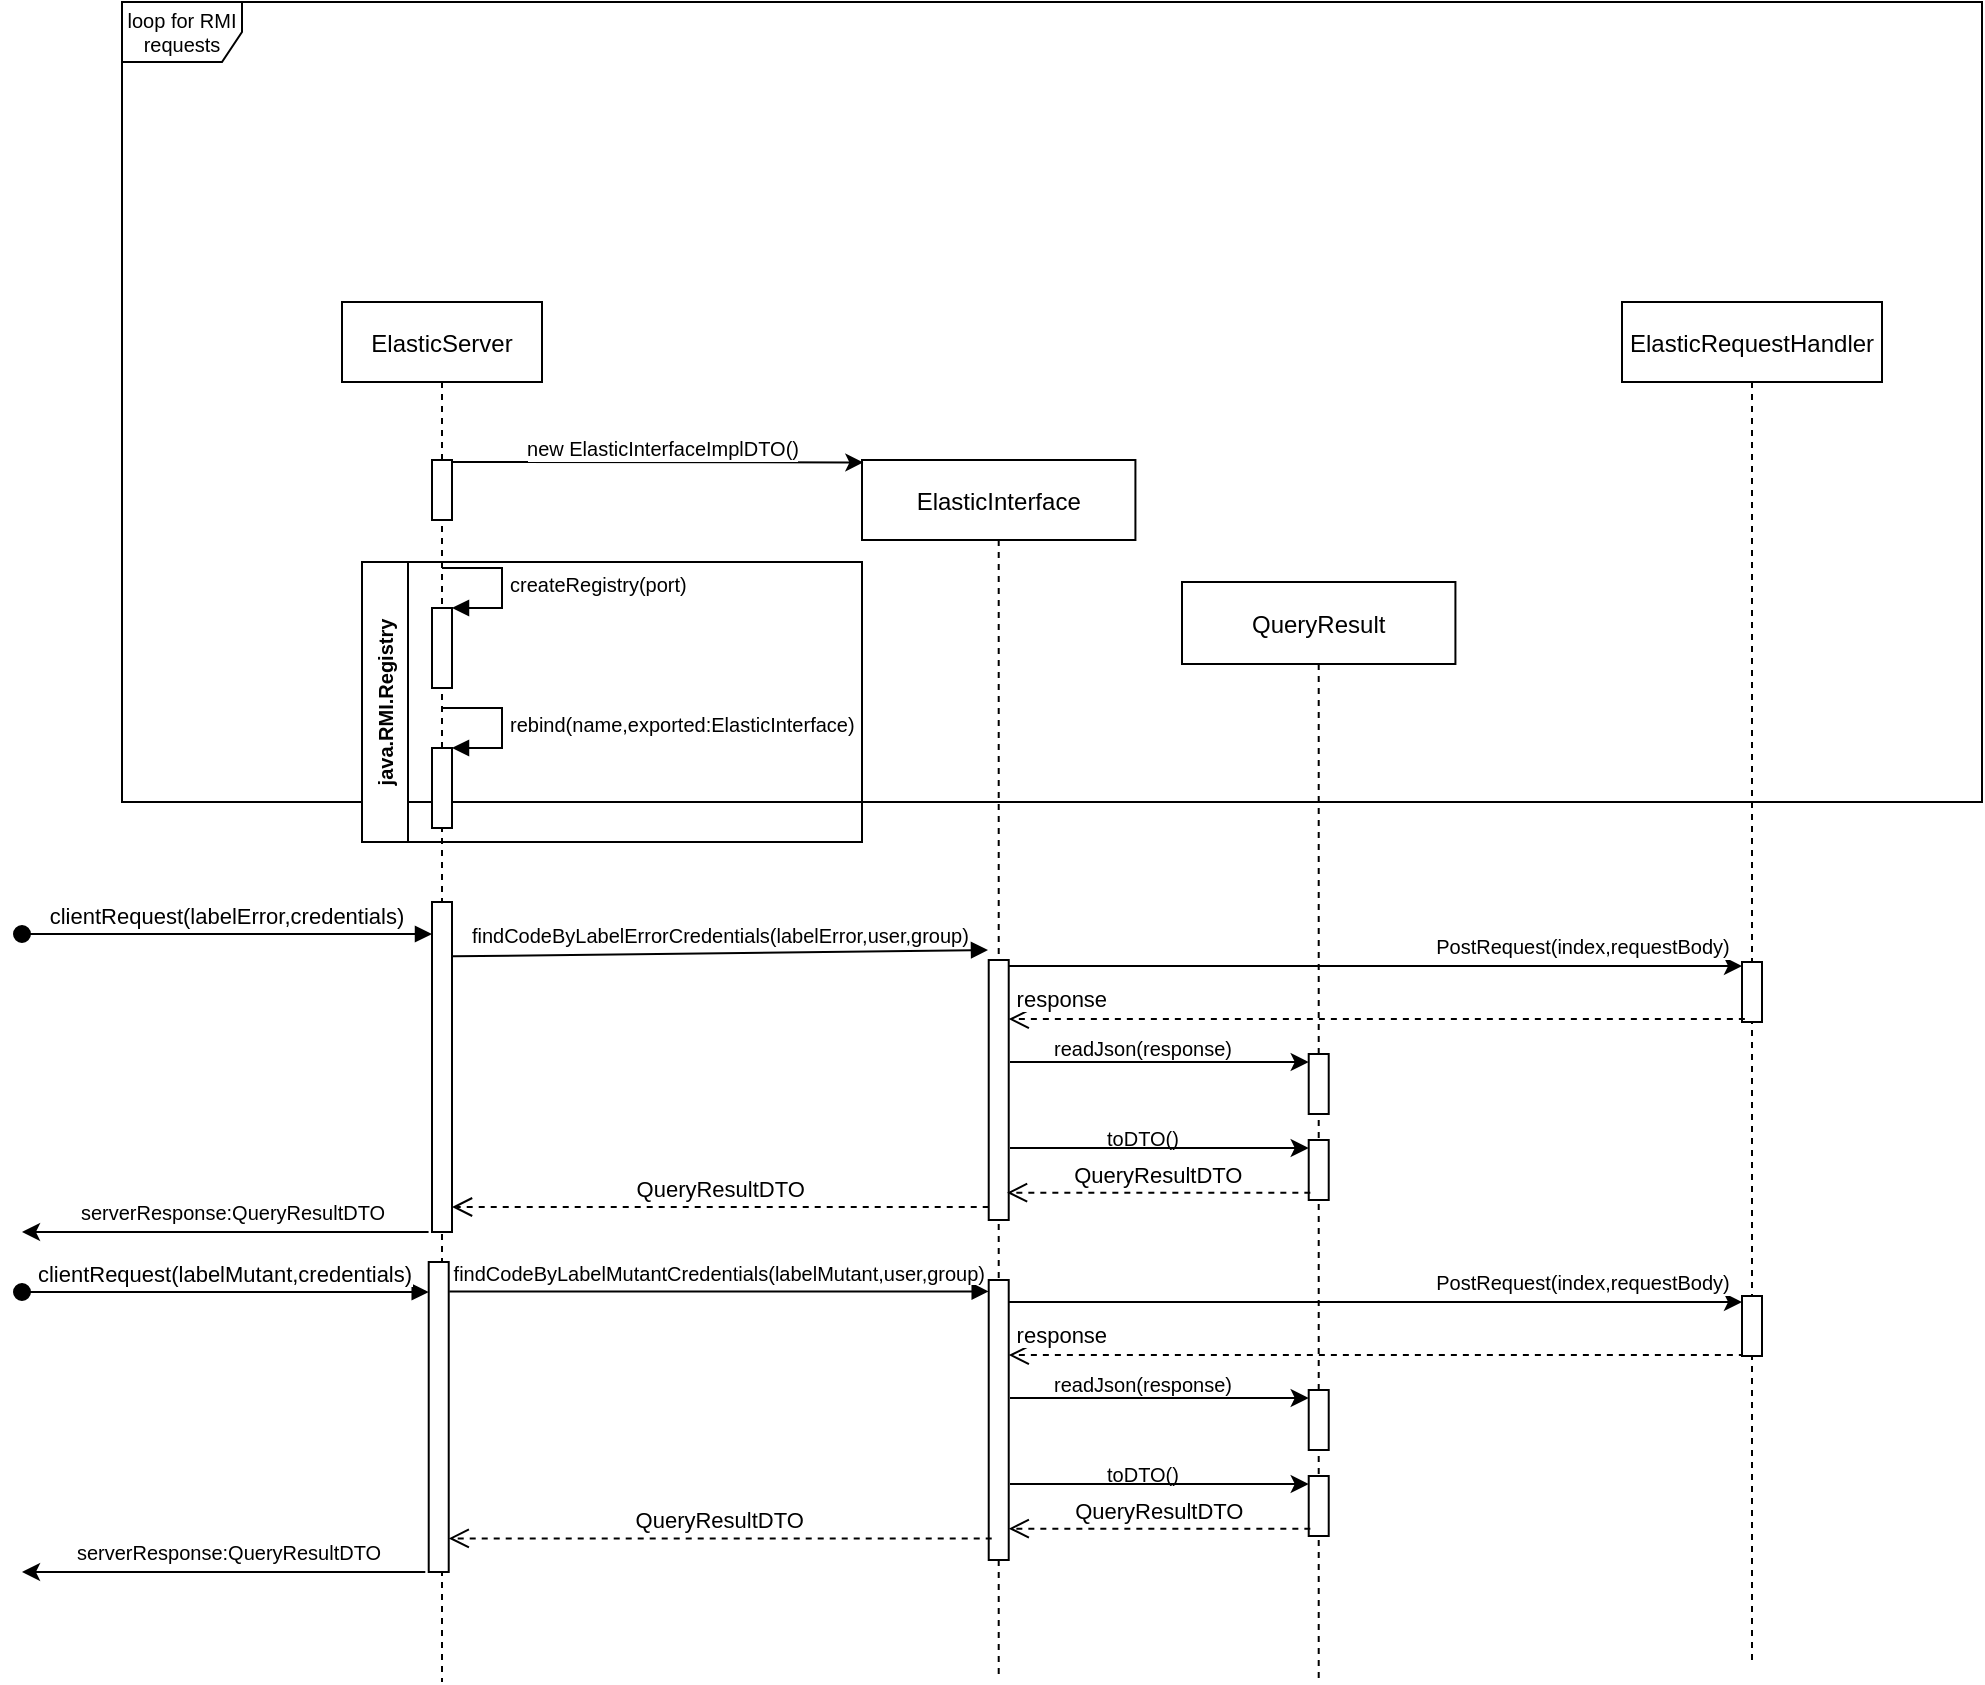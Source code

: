 <mxfile version="15.7.0" type="github">
  <diagram id="kgpKYQtTHZ0yAKxKKP6v" name="Page-1">
    <mxGraphModel dx="2035" dy="1703" grid="1" gridSize="10" guides="1" tooltips="1" connect="1" arrows="1" fold="1" page="1" pageScale="1" pageWidth="850" pageHeight="1100" math="0" shadow="0">
      <root>
        <mxCell id="0" />
        <mxCell id="1" parent="0" />
        <mxCell id="6yEHF6eIrHNhduy1DD2R-30" value="loop for RMI requests" style="shape=umlFrame;whiteSpace=wrap;html=1;fontSize=10;" parent="1" vertex="1">
          <mxGeometry x="10" y="-70" width="930" height="400" as="geometry" />
        </mxCell>
        <mxCell id="3nuBFxr9cyL0pnOWT2aG-1" value="ElasticServer" style="shape=umlLifeline;perimeter=lifelinePerimeter;container=1;collapsible=0;recursiveResize=0;rounded=0;shadow=0;strokeWidth=1;" parent="1" vertex="1">
          <mxGeometry x="120" y="80" width="100" height="690" as="geometry" />
        </mxCell>
        <mxCell id="3nuBFxr9cyL0pnOWT2aG-2" value="" style="points=[];perimeter=orthogonalPerimeter;rounded=0;shadow=0;strokeWidth=1;" parent="3nuBFxr9cyL0pnOWT2aG-1" vertex="1">
          <mxGeometry x="43.36" y="480" width="10" height="155" as="geometry" />
        </mxCell>
        <mxCell id="6yEHF6eIrHNhduy1DD2R-21" value="clientRequest(labelMutant,credentials)" style="verticalAlign=bottom;startArrow=oval;endArrow=block;startSize=8;shadow=0;strokeWidth=1;" parent="3nuBFxr9cyL0pnOWT2aG-1" edge="1">
          <mxGeometry relative="1" as="geometry">
            <mxPoint x="-160" y="495" as="sourcePoint" />
            <mxPoint x="43.36" y="495" as="targetPoint" />
          </mxGeometry>
        </mxCell>
        <mxCell id="6yEHF6eIrHNhduy1DD2R-26" value="" style="points=[];perimeter=orthogonalPerimeter;rounded=0;shadow=0;strokeWidth=1;" parent="3nuBFxr9cyL0pnOWT2aG-1" vertex="1">
          <mxGeometry x="45" y="300" width="10" height="165" as="geometry" />
        </mxCell>
        <mxCell id="6yEHF6eIrHNhduy1DD2R-27" value="clientRequest(labelError,credentials)" style="verticalAlign=bottom;startArrow=oval;endArrow=block;startSize=8;shadow=0;strokeWidth=1;" parent="3nuBFxr9cyL0pnOWT2aG-1" edge="1">
          <mxGeometry relative="1" as="geometry">
            <mxPoint x="-160" y="316" as="sourcePoint" />
            <mxPoint x="45" y="316" as="targetPoint" />
          </mxGeometry>
        </mxCell>
        <mxCell id="6yEHF6eIrHNhduy1DD2R-28" value="" style="endArrow=classic;html=1;rounded=0;fontSize=10;exitX=-0.171;exitY=1;exitDx=0;exitDy=0;exitPerimeter=0;" parent="3nuBFxr9cyL0pnOWT2aG-1" source="6yEHF6eIrHNhduy1DD2R-26" edge="1">
          <mxGeometry width="50" height="50" relative="1" as="geometry">
            <mxPoint x="38.36" y="459" as="sourcePoint" />
            <mxPoint x="-160" y="465" as="targetPoint" />
          </mxGeometry>
        </mxCell>
        <mxCell id="6yEHF6eIrHNhduy1DD2R-29" value="serverResponse:QueryResultDTO" style="edgeLabel;html=1;align=center;verticalAlign=middle;resizable=0;points=[];fontSize=10;" parent="6yEHF6eIrHNhduy1DD2R-28" vertex="1" connectable="0">
          <mxGeometry x="-0.153" relative="1" as="geometry">
            <mxPoint x="-13" y="-10" as="offset" />
          </mxGeometry>
        </mxCell>
        <mxCell id="6yEHF6eIrHNhduy1DD2R-31" value="" style="points=[];perimeter=orthogonalPerimeter;rounded=0;shadow=0;strokeWidth=1;" parent="3nuBFxr9cyL0pnOWT2aG-1" vertex="1">
          <mxGeometry x="45" y="79" width="10" height="30" as="geometry" />
        </mxCell>
        <mxCell id="6yEHF6eIrHNhduy1DD2R-34" value="" style="html=1;points=[];perimeter=orthogonalPerimeter;fontSize=10;" parent="3nuBFxr9cyL0pnOWT2aG-1" vertex="1">
          <mxGeometry x="45" y="153" width="10" height="40" as="geometry" />
        </mxCell>
        <mxCell id="6yEHF6eIrHNhduy1DD2R-35" value="createRegistry(port)" style="edgeStyle=orthogonalEdgeStyle;html=1;align=left;spacingLeft=2;endArrow=block;rounded=0;entryX=1;entryY=0;fontSize=10;" parent="3nuBFxr9cyL0pnOWT2aG-1" target="6yEHF6eIrHNhduy1DD2R-34" edge="1">
          <mxGeometry relative="1" as="geometry">
            <mxPoint x="50" y="133" as="sourcePoint" />
            <Array as="points">
              <mxPoint x="80" y="133" />
            </Array>
          </mxGeometry>
        </mxCell>
        <mxCell id="6yEHF6eIrHNhduy1DD2R-37" value="" style="html=1;points=[];perimeter=orthogonalPerimeter;fontSize=10;" parent="3nuBFxr9cyL0pnOWT2aG-1" vertex="1">
          <mxGeometry x="45" y="223" width="10" height="40" as="geometry" />
        </mxCell>
        <mxCell id="6yEHF6eIrHNhduy1DD2R-38" value="rebind(name,exported:ElasticInterface)" style="edgeStyle=orthogonalEdgeStyle;html=1;align=left;spacingLeft=2;endArrow=block;rounded=0;entryX=1;entryY=0;fontSize=10;" parent="3nuBFxr9cyL0pnOWT2aG-1" target="6yEHF6eIrHNhduy1DD2R-37" edge="1">
          <mxGeometry relative="1" as="geometry">
            <mxPoint x="50" y="203" as="sourcePoint" />
            <Array as="points">
              <mxPoint x="80" y="203" />
            </Array>
          </mxGeometry>
        </mxCell>
        <mxCell id="3nuBFxr9cyL0pnOWT2aG-5" value="ElasticInterface" style="shape=umlLifeline;perimeter=lifelinePerimeter;container=1;collapsible=0;recursiveResize=0;rounded=0;shadow=0;strokeWidth=1;" parent="1" vertex="1">
          <mxGeometry x="380" y="159" width="136.71" height="610" as="geometry" />
        </mxCell>
        <mxCell id="6yEHF6eIrHNhduy1DD2R-9" value="" style="points=[];perimeter=orthogonalPerimeter;rounded=0;shadow=0;strokeWidth=1;" parent="3nuBFxr9cyL0pnOWT2aG-5" vertex="1">
          <mxGeometry x="63.36" y="410" width="10" height="140" as="geometry" />
        </mxCell>
        <mxCell id="3nuBFxr9cyL0pnOWT2aG-6" value="" style="points=[];perimeter=orthogonalPerimeter;rounded=0;shadow=0;strokeWidth=1;" parent="3nuBFxr9cyL0pnOWT2aG-5" vertex="1">
          <mxGeometry x="63.36" y="250" width="10" height="130" as="geometry" />
        </mxCell>
        <mxCell id="3nuBFxr9cyL0pnOWT2aG-7" value="QueryResultDTO" style="verticalAlign=bottom;endArrow=open;dashed=1;endSize=8;exitX=0;exitY=0.95;shadow=0;strokeWidth=1;" parent="1" source="3nuBFxr9cyL0pnOWT2aG-6" target="6yEHF6eIrHNhduy1DD2R-26" edge="1">
          <mxGeometry relative="1" as="geometry">
            <mxPoint x="190" y="502" as="targetPoint" />
          </mxGeometry>
        </mxCell>
        <mxCell id="3nuBFxr9cyL0pnOWT2aG-8" value="findCodeByLabelErrorCredentials(labelError,user,group)" style="verticalAlign=bottom;endArrow=block;shadow=0;strokeWidth=1;fontSize=10;exitX=1.021;exitY=0.195;exitDx=0;exitDy=0;exitPerimeter=0;" parent="1" edge="1">
          <mxGeometry relative="1" as="geometry">
            <mxPoint x="175.21" y="407.175" as="sourcePoint" />
            <mxPoint x="443" y="404" as="targetPoint" />
          </mxGeometry>
        </mxCell>
        <mxCell id="6yEHF6eIrHNhduy1DD2R-1" value="ElasticRequestHandler" style="shape=umlLifeline;perimeter=lifelinePerimeter;container=1;collapsible=0;recursiveResize=0;rounded=0;shadow=0;strokeWidth=1;" parent="1" vertex="1">
          <mxGeometry x="760" y="80" width="130" height="680" as="geometry" />
        </mxCell>
        <mxCell id="6yEHF6eIrHNhduy1DD2R-2" value="" style="points=[];perimeter=orthogonalPerimeter;rounded=0;shadow=0;strokeWidth=1;" parent="6yEHF6eIrHNhduy1DD2R-1" vertex="1">
          <mxGeometry x="60" y="330" width="10" height="30" as="geometry" />
        </mxCell>
        <mxCell id="6yEHF6eIrHNhduy1DD2R-3" value="" style="endArrow=classic;html=1;rounded=0;" parent="1" edge="1">
          <mxGeometry width="50" height="50" relative="1" as="geometry">
            <mxPoint x="453.36" y="412" as="sourcePoint" />
            <mxPoint x="820" y="412" as="targetPoint" />
            <Array as="points">
              <mxPoint x="555" y="412" />
            </Array>
          </mxGeometry>
        </mxCell>
        <mxCell id="6yEHF6eIrHNhduy1DD2R-5" value="PostRequest(index,requestBody)" style="edgeLabel;html=1;align=center;verticalAlign=middle;resizable=0;points=[];fontSize=10;" parent="6yEHF6eIrHNhduy1DD2R-3" vertex="1" connectable="0">
          <mxGeometry x="-0.009" y="1" relative="1" as="geometry">
            <mxPoint x="105" y="-9" as="offset" />
          </mxGeometry>
        </mxCell>
        <mxCell id="6yEHF6eIrHNhduy1DD2R-6" value="QueryResultDTO" style="verticalAlign=bottom;endArrow=open;dashed=1;endSize=8;exitX=0.15;exitY=0.923;shadow=0;strokeWidth=1;exitDx=0;exitDy=0;exitPerimeter=0;" parent="1" source="6yEHF6eIrHNhduy1DD2R-9" target="3nuBFxr9cyL0pnOWT2aG-2" edge="1">
          <mxGeometry relative="1" as="geometry">
            <mxPoint x="173.36" y="664.43" as="targetPoint" />
            <mxPoint x="488.36" y="664.44" as="sourcePoint" />
          </mxGeometry>
        </mxCell>
        <mxCell id="6yEHF6eIrHNhduy1DD2R-7" value="findCodeByLabelMutantCredentials(labelMutant,user,group)" style="verticalAlign=bottom;endArrow=block;shadow=0;strokeWidth=1;fontSize=10;exitX=1.029;exitY=0.095;exitDx=0;exitDy=0;exitPerimeter=0;" parent="1" source="3nuBFxr9cyL0pnOWT2aG-2" target="6yEHF6eIrHNhduy1DD2R-9" edge="1">
          <mxGeometry relative="1" as="geometry">
            <mxPoint x="173.36" y="597.93" as="sourcePoint" />
            <mxPoint x="486.72" y="597.35" as="targetPoint" />
          </mxGeometry>
        </mxCell>
        <mxCell id="6yEHF6eIrHNhduy1DD2R-16" value="response" style="verticalAlign=bottom;endArrow=open;dashed=1;endSize=8;exitX=0.143;exitY=0.909;shadow=0;strokeWidth=1;exitDx=0;exitDy=0;exitPerimeter=0;" parent="1" edge="1">
          <mxGeometry x="0.855" y="-1" relative="1" as="geometry">
            <mxPoint x="453.36" y="438.54" as="targetPoint" />
            <mxPoint x="821.43" y="438.54" as="sourcePoint" />
            <mxPoint as="offset" />
          </mxGeometry>
        </mxCell>
        <mxCell id="6yEHF6eIrHNhduy1DD2R-19" value="" style="endArrow=classic;html=1;rounded=0;fontSize=10;exitX=-0.171;exitY=1;exitDx=0;exitDy=0;exitPerimeter=0;" parent="1" source="3nuBFxr9cyL0pnOWT2aG-2" edge="1">
          <mxGeometry width="50" height="50" relative="1" as="geometry">
            <mxPoint x="158.36" y="709" as="sourcePoint" />
            <mxPoint x="-40" y="715" as="targetPoint" />
          </mxGeometry>
        </mxCell>
        <mxCell id="6yEHF6eIrHNhduy1DD2R-20" value="serverResponse:QueryResultDTO" style="edgeLabel;html=1;align=center;verticalAlign=middle;resizable=0;points=[];fontSize=10;" parent="6yEHF6eIrHNhduy1DD2R-19" vertex="1" connectable="0">
          <mxGeometry x="-0.153" relative="1" as="geometry">
            <mxPoint x="-13" y="-10" as="offset" />
          </mxGeometry>
        </mxCell>
        <mxCell id="6yEHF6eIrHNhduy1DD2R-32" value="" style="endArrow=classic;html=1;rounded=0;fontSize=10;exitX=1.021;exitY=0.033;exitDx=0;exitDy=0;exitPerimeter=0;entryX=0.005;entryY=0.002;entryDx=0;entryDy=0;entryPerimeter=0;" parent="1" source="6yEHF6eIrHNhduy1DD2R-31" target="3nuBFxr9cyL0pnOWT2aG-5" edge="1">
          <mxGeometry width="50" height="50" relative="1" as="geometry">
            <mxPoint x="370" y="310" as="sourcePoint" />
            <mxPoint x="420" y="260" as="targetPoint" />
          </mxGeometry>
        </mxCell>
        <mxCell id="6yEHF6eIrHNhduy1DD2R-33" value="new ElasticInterfaceImplDTO()" style="edgeLabel;html=1;align=center;verticalAlign=middle;resizable=0;points=[];fontSize=10;" parent="6yEHF6eIrHNhduy1DD2R-32" vertex="1" connectable="0">
          <mxGeometry x="-0.08" y="-1" relative="1" as="geometry">
            <mxPoint x="10" y="-8" as="offset" />
          </mxGeometry>
        </mxCell>
        <mxCell id="6yEHF6eIrHNhduy1DD2R-39" value="java.RMI.Registry" style="swimlane;horizontal=0;fontSize=10;" parent="1" vertex="1">
          <mxGeometry x="130" y="210" width="250" height="140" as="geometry" />
        </mxCell>
        <mxCell id="tH6nXy8P3AL726CMdOHo-1" value="QueryResult" style="shape=umlLifeline;perimeter=lifelinePerimeter;container=1;collapsible=0;recursiveResize=0;rounded=0;shadow=0;strokeWidth=1;size=41;" vertex="1" parent="1">
          <mxGeometry x="540" y="220" width="136.71" height="549" as="geometry" />
        </mxCell>
        <mxCell id="tH6nXy8P3AL726CMdOHo-3" value="" style="points=[];perimeter=orthogonalPerimeter;rounded=0;shadow=0;strokeWidth=1;" vertex="1" parent="tH6nXy8P3AL726CMdOHo-1">
          <mxGeometry x="63.36" y="279" width="10" height="30" as="geometry" />
        </mxCell>
        <mxCell id="tH6nXy8P3AL726CMdOHo-4" value="" style="endArrow=classic;html=1;rounded=0;exitX=1.064;exitY=0.5;exitDx=0;exitDy=0;exitPerimeter=0;" edge="1" parent="1" target="tH6nXy8P3AL726CMdOHo-3">
          <mxGeometry width="50" height="50" relative="1" as="geometry">
            <mxPoint x="454" y="503" as="sourcePoint" />
            <mxPoint x="370" y="409" as="targetPoint" />
          </mxGeometry>
        </mxCell>
        <mxCell id="tH6nXy8P3AL726CMdOHo-6" value="toDTO()" style="text;html=1;align=center;verticalAlign=middle;resizable=0;points=[];autosize=1;strokeColor=none;fillColor=none;fontSize=10;" vertex="1" parent="1">
          <mxGeometry x="495" y="488" width="50" height="20" as="geometry" />
        </mxCell>
        <mxCell id="tH6nXy8P3AL726CMdOHo-9" value="QueryResultDTO" style="verticalAlign=bottom;endArrow=open;dashed=1;endSize=8;exitX=0.081;exitY=0.878;shadow=0;strokeWidth=1;exitDx=0;exitDy=0;exitPerimeter=0;entryX=0.914;entryY=0.895;entryDx=0;entryDy=0;entryPerimeter=0;" edge="1" parent="1" source="tH6nXy8P3AL726CMdOHo-3" target="3nuBFxr9cyL0pnOWT2aG-6">
          <mxGeometry relative="1" as="geometry">
            <mxPoint x="460" y="525" as="targetPoint" />
            <mxPoint x="608.36" y="549" as="sourcePoint" />
          </mxGeometry>
        </mxCell>
        <mxCell id="tH6nXy8P3AL726CMdOHo-10" value="" style="points=[];perimeter=orthogonalPerimeter;rounded=0;shadow=0;strokeWidth=1;" vertex="1" parent="1">
          <mxGeometry x="603.36" y="456" width="10" height="30" as="geometry" />
        </mxCell>
        <mxCell id="tH6nXy8P3AL726CMdOHo-11" value="" style="endArrow=classic;html=1;rounded=0;exitX=1.064;exitY=0.5;exitDx=0;exitDy=0;exitPerimeter=0;" edge="1" parent="1" target="tH6nXy8P3AL726CMdOHo-10">
          <mxGeometry width="50" height="50" relative="1" as="geometry">
            <mxPoint x="454" y="460" as="sourcePoint" />
            <mxPoint x="370" y="366" as="targetPoint" />
          </mxGeometry>
        </mxCell>
        <mxCell id="tH6nXy8P3AL726CMdOHo-12" value="readJson(response)" style="text;html=1;align=center;verticalAlign=middle;resizable=0;points=[];autosize=1;strokeColor=none;fillColor=none;fontSize=10;" vertex="1" parent="1">
          <mxGeometry x="470" y="443" width="100" height="20" as="geometry" />
        </mxCell>
        <mxCell id="tH6nXy8P3AL726CMdOHo-14" value="" style="endArrow=classic;html=1;rounded=0;" edge="1" parent="1">
          <mxGeometry width="50" height="50" relative="1" as="geometry">
            <mxPoint x="453.36" y="580" as="sourcePoint" />
            <mxPoint x="820" y="580" as="targetPoint" />
            <Array as="points">
              <mxPoint x="555" y="580" />
            </Array>
          </mxGeometry>
        </mxCell>
        <mxCell id="tH6nXy8P3AL726CMdOHo-15" value="PostRequest(index,requestBody)" style="edgeLabel;html=1;align=center;verticalAlign=middle;resizable=0;points=[];fontSize=10;" vertex="1" connectable="0" parent="tH6nXy8P3AL726CMdOHo-14">
          <mxGeometry x="-0.009" y="1" relative="1" as="geometry">
            <mxPoint x="105" y="-9" as="offset" />
          </mxGeometry>
        </mxCell>
        <mxCell id="tH6nXy8P3AL726CMdOHo-16" value="response" style="verticalAlign=bottom;endArrow=open;dashed=1;endSize=8;exitX=0.143;exitY=0.909;shadow=0;strokeWidth=1;exitDx=0;exitDy=0;exitPerimeter=0;" edge="1" parent="1">
          <mxGeometry x="0.855" y="-1" relative="1" as="geometry">
            <mxPoint x="453.36" y="606.54" as="targetPoint" />
            <mxPoint x="821.43" y="606.54" as="sourcePoint" />
            <mxPoint as="offset" />
          </mxGeometry>
        </mxCell>
        <mxCell id="tH6nXy8P3AL726CMdOHo-17" value="" style="points=[];perimeter=orthogonalPerimeter;rounded=0;shadow=0;strokeWidth=1;" vertex="1" parent="1">
          <mxGeometry x="603.36" y="667" width="10" height="30" as="geometry" />
        </mxCell>
        <mxCell id="tH6nXy8P3AL726CMdOHo-18" value="" style="endArrow=classic;html=1;rounded=0;exitX=1.064;exitY=0.5;exitDx=0;exitDy=0;exitPerimeter=0;" edge="1" parent="1" target="tH6nXy8P3AL726CMdOHo-17">
          <mxGeometry width="50" height="50" relative="1" as="geometry">
            <mxPoint x="454" y="671" as="sourcePoint" />
            <mxPoint x="370" y="577" as="targetPoint" />
          </mxGeometry>
        </mxCell>
        <mxCell id="tH6nXy8P3AL726CMdOHo-19" value="toDTO()" style="text;html=1;align=center;verticalAlign=middle;resizable=0;points=[];autosize=1;strokeColor=none;fillColor=none;fontSize=10;" vertex="1" parent="1">
          <mxGeometry x="495" y="656" width="50" height="20" as="geometry" />
        </mxCell>
        <mxCell id="tH6nXy8P3AL726CMdOHo-20" value="QueryResultDTO" style="verticalAlign=bottom;endArrow=open;dashed=1;endSize=8;exitX=0.081;exitY=0.878;shadow=0;strokeWidth=1;exitDx=0;exitDy=0;exitPerimeter=0;" edge="1" parent="1" source="tH6nXy8P3AL726CMdOHo-17" target="6yEHF6eIrHNhduy1DD2R-9">
          <mxGeometry relative="1" as="geometry">
            <mxPoint x="460" y="693" as="targetPoint" />
            <mxPoint x="608.36" y="717" as="sourcePoint" />
          </mxGeometry>
        </mxCell>
        <mxCell id="tH6nXy8P3AL726CMdOHo-21" value="" style="points=[];perimeter=orthogonalPerimeter;rounded=0;shadow=0;strokeWidth=1;" vertex="1" parent="1">
          <mxGeometry x="603.36" y="624" width="10" height="30" as="geometry" />
        </mxCell>
        <mxCell id="tH6nXy8P3AL726CMdOHo-22" value="" style="endArrow=classic;html=1;rounded=0;exitX=1.064;exitY=0.5;exitDx=0;exitDy=0;exitPerimeter=0;" edge="1" parent="1" target="tH6nXy8P3AL726CMdOHo-21">
          <mxGeometry width="50" height="50" relative="1" as="geometry">
            <mxPoint x="454" y="628" as="sourcePoint" />
            <mxPoint x="370" y="534" as="targetPoint" />
          </mxGeometry>
        </mxCell>
        <mxCell id="tH6nXy8P3AL726CMdOHo-23" value="readJson(response)" style="text;html=1;align=center;verticalAlign=middle;resizable=0;points=[];autosize=1;strokeColor=none;fillColor=none;fontSize=10;" vertex="1" parent="1">
          <mxGeometry x="470" y="611" width="100" height="20" as="geometry" />
        </mxCell>
        <mxCell id="tH6nXy8P3AL726CMdOHo-34" value="" style="points=[];perimeter=orthogonalPerimeter;rounded=0;shadow=0;strokeWidth=1;" vertex="1" parent="1">
          <mxGeometry x="820" y="577" width="10" height="30" as="geometry" />
        </mxCell>
      </root>
    </mxGraphModel>
  </diagram>
</mxfile>
